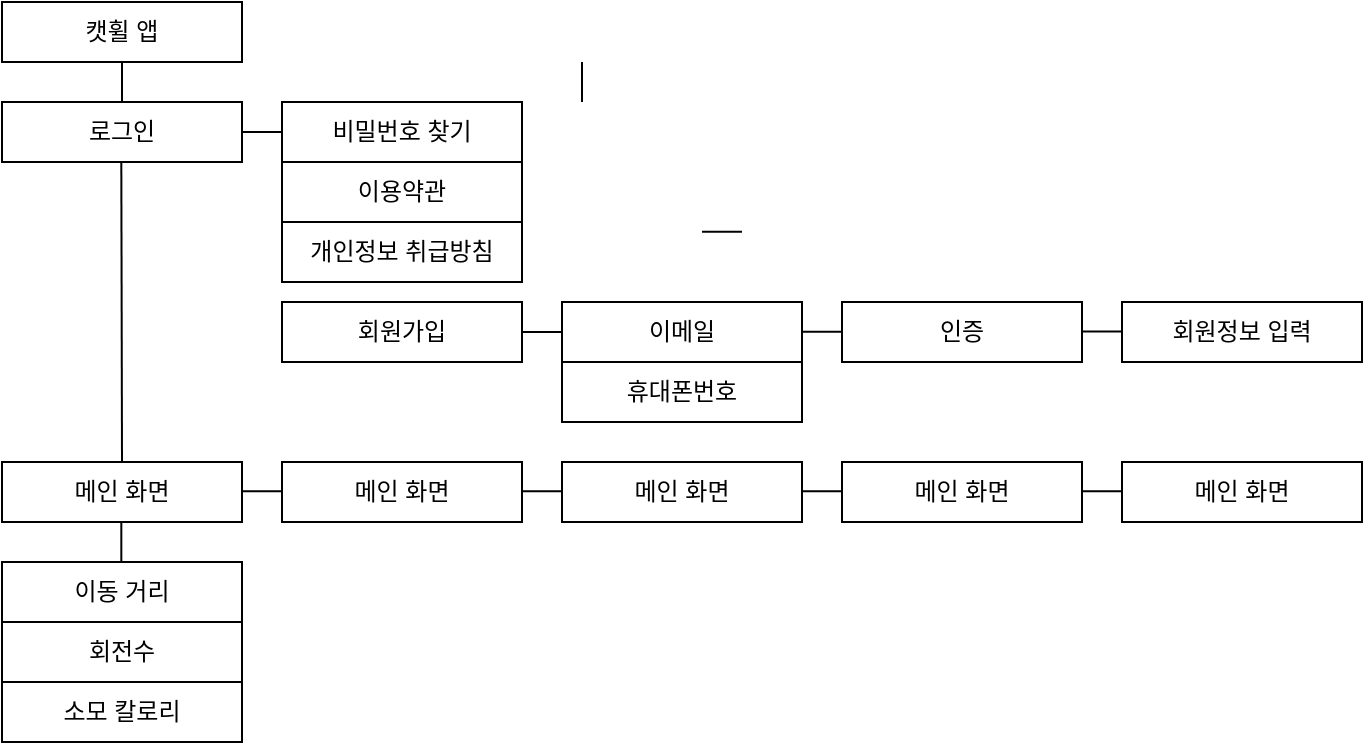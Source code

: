 <mxfile version="21.6.8" type="github">
  <diagram name="페이지-1" id="jEqTV79KLIluIE3mg7o3">
    <mxGraphModel dx="1195" dy="632" grid="1" gridSize="10" guides="1" tooltips="1" connect="1" arrows="1" fold="1" page="1" pageScale="1" pageWidth="827" pageHeight="1169" math="0" shadow="0">
      <root>
        <mxCell id="0" />
        <mxCell id="1" parent="0" />
        <mxCell id="sRAHWQgxMoqwBvq5ufu7-1" value="캣휠 앱" style="rounded=0;whiteSpace=wrap;html=1;" vertex="1" parent="1">
          <mxGeometry x="90" y="50" width="120" height="30" as="geometry" />
        </mxCell>
        <mxCell id="sRAHWQgxMoqwBvq5ufu7-2" value="로그인" style="rounded=0;whiteSpace=wrap;html=1;" vertex="1" parent="1">
          <mxGeometry x="90" y="100" width="120" height="30" as="geometry" />
        </mxCell>
        <mxCell id="sRAHWQgxMoqwBvq5ufu7-3" value="" style="endArrow=none;html=1;rounded=0;entryX=0.5;entryY=1;entryDx=0;entryDy=0;exitX=0.5;exitY=0;exitDx=0;exitDy=0;" edge="1" parent="1" source="sRAHWQgxMoqwBvq5ufu7-2" target="sRAHWQgxMoqwBvq5ufu7-1">
          <mxGeometry width="50" height="50" relative="1" as="geometry">
            <mxPoint x="390" y="420" as="sourcePoint" />
            <mxPoint x="440" y="370" as="targetPoint" />
          </mxGeometry>
        </mxCell>
        <mxCell id="sRAHWQgxMoqwBvq5ufu7-4" value="메인 화면" style="rounded=0;whiteSpace=wrap;html=1;" vertex="1" parent="1">
          <mxGeometry x="90" y="280" width="120" height="30" as="geometry" />
        </mxCell>
        <mxCell id="sRAHWQgxMoqwBvq5ufu7-5" value="비밀번호 찾기" style="rounded=0;whiteSpace=wrap;html=1;" vertex="1" parent="1">
          <mxGeometry x="230" y="100" width="120" height="30" as="geometry" />
        </mxCell>
        <mxCell id="sRAHWQgxMoqwBvq5ufu7-8" value="" style="endArrow=none;html=1;rounded=0;entryX=1;entryY=0.5;entryDx=0;entryDy=0;" edge="1" parent="1" target="sRAHWQgxMoqwBvq5ufu7-2">
          <mxGeometry width="50" height="50" relative="1" as="geometry">
            <mxPoint x="230" y="115" as="sourcePoint" />
            <mxPoint x="280" y="210" as="targetPoint" />
          </mxGeometry>
        </mxCell>
        <mxCell id="sRAHWQgxMoqwBvq5ufu7-9" value="이용약관" style="rounded=0;whiteSpace=wrap;html=1;" vertex="1" parent="1">
          <mxGeometry x="230" y="130" width="120" height="30" as="geometry" />
        </mxCell>
        <mxCell id="sRAHWQgxMoqwBvq5ufu7-10" value="개인정보 취급방침" style="rounded=0;whiteSpace=wrap;html=1;" vertex="1" parent="1">
          <mxGeometry x="230" y="160" width="120" height="30" as="geometry" />
        </mxCell>
        <mxCell id="sRAHWQgxMoqwBvq5ufu7-11" value="회원가입" style="rounded=0;whiteSpace=wrap;html=1;" vertex="1" parent="1">
          <mxGeometry x="230" y="200" width="120" height="30" as="geometry" />
        </mxCell>
        <mxCell id="sRAHWQgxMoqwBvq5ufu7-12" value="이메일" style="rounded=0;whiteSpace=wrap;html=1;" vertex="1" parent="1">
          <mxGeometry x="370" y="200" width="120" height="30" as="geometry" />
        </mxCell>
        <mxCell id="sRAHWQgxMoqwBvq5ufu7-14" value="" style="endArrow=none;html=1;rounded=0;entryX=1;entryY=0.5;entryDx=0;entryDy=0;exitX=0;exitY=0.5;exitDx=0;exitDy=0;" edge="1" parent="1" source="sRAHWQgxMoqwBvq5ufu7-12" target="sRAHWQgxMoqwBvq5ufu7-11">
          <mxGeometry width="50" height="50" relative="1" as="geometry">
            <mxPoint x="370" y="214.8" as="sourcePoint" />
            <mxPoint x="350" y="214.8" as="targetPoint" />
          </mxGeometry>
        </mxCell>
        <mxCell id="sRAHWQgxMoqwBvq5ufu7-15" value="휴대폰번호" style="rounded=0;whiteSpace=wrap;html=1;" vertex="1" parent="1">
          <mxGeometry x="370" y="230" width="120" height="30" as="geometry" />
        </mxCell>
        <mxCell id="sRAHWQgxMoqwBvq5ufu7-16" value="인증" style="rounded=0;whiteSpace=wrap;html=1;" vertex="1" parent="1">
          <mxGeometry x="510" y="200" width="120" height="30" as="geometry" />
        </mxCell>
        <mxCell id="sRAHWQgxMoqwBvq5ufu7-17" value="" style="endArrow=none;html=1;rounded=0;entryX=1;entryY=0.5;entryDx=0;entryDy=0;exitX=0;exitY=0.5;exitDx=0;exitDy=0;" edge="1" parent="1">
          <mxGeometry width="50" height="50" relative="1" as="geometry">
            <mxPoint x="460" y="164.83" as="sourcePoint" />
            <mxPoint x="440" y="164.83" as="targetPoint" />
          </mxGeometry>
        </mxCell>
        <mxCell id="sRAHWQgxMoqwBvq5ufu7-18" value="" style="endArrow=none;html=1;rounded=0;entryX=1;entryY=0.5;entryDx=0;entryDy=0;exitX=0;exitY=0.5;exitDx=0;exitDy=0;" edge="1" parent="1">
          <mxGeometry width="50" height="50" relative="1" as="geometry">
            <mxPoint x="510" y="214.83" as="sourcePoint" />
            <mxPoint x="490" y="214.83" as="targetPoint" />
          </mxGeometry>
        </mxCell>
        <mxCell id="sRAHWQgxMoqwBvq5ufu7-19" value="" style="endArrow=none;html=1;rounded=0;entryX=1;entryY=0.5;entryDx=0;entryDy=0;exitX=0;exitY=0.5;exitDx=0;exitDy=0;" edge="1" parent="1">
          <mxGeometry width="50" height="50" relative="1" as="geometry">
            <mxPoint x="650" y="214.71" as="sourcePoint" />
            <mxPoint x="630" y="214.71" as="targetPoint" />
          </mxGeometry>
        </mxCell>
        <mxCell id="sRAHWQgxMoqwBvq5ufu7-20" value="회원정보 입력" style="rounded=0;whiteSpace=wrap;html=1;" vertex="1" parent="1">
          <mxGeometry x="650" y="200" width="120" height="30" as="geometry" />
        </mxCell>
        <mxCell id="sRAHWQgxMoqwBvq5ufu7-21" value="" style="endArrow=none;html=1;rounded=0;entryX=0.5;entryY=1;entryDx=0;entryDy=0;exitX=0.5;exitY=0;exitDx=0;exitDy=0;" edge="1" parent="1">
          <mxGeometry width="50" height="50" relative="1" as="geometry">
            <mxPoint x="380" y="100" as="sourcePoint" />
            <mxPoint x="380" y="80" as="targetPoint" />
          </mxGeometry>
        </mxCell>
        <mxCell id="sRAHWQgxMoqwBvq5ufu7-22" value="" style="endArrow=none;html=1;rounded=0;entryX=0.5;entryY=1;entryDx=0;entryDy=0;exitX=0.5;exitY=0;exitDx=0;exitDy=0;" edge="1" parent="1" source="sRAHWQgxMoqwBvq5ufu7-4">
          <mxGeometry width="50" height="50" relative="1" as="geometry">
            <mxPoint x="149.66" y="150" as="sourcePoint" />
            <mxPoint x="149.66" y="130" as="targetPoint" />
          </mxGeometry>
        </mxCell>
        <mxCell id="sRAHWQgxMoqwBvq5ufu7-23" value="" style="endArrow=none;html=1;rounded=0;entryX=0.5;entryY=1;entryDx=0;entryDy=0;exitX=0.5;exitY=0;exitDx=0;exitDy=0;" edge="1" parent="1">
          <mxGeometry width="50" height="50" relative="1" as="geometry">
            <mxPoint x="149.66" y="330" as="sourcePoint" />
            <mxPoint x="149.66" y="310" as="targetPoint" />
          </mxGeometry>
        </mxCell>
        <mxCell id="sRAHWQgxMoqwBvq5ufu7-24" value="이동 거리" style="rounded=0;whiteSpace=wrap;html=1;" vertex="1" parent="1">
          <mxGeometry x="90" y="330" width="120" height="30" as="geometry" />
        </mxCell>
        <mxCell id="sRAHWQgxMoqwBvq5ufu7-25" value="회전수" style="rounded=0;whiteSpace=wrap;html=1;" vertex="1" parent="1">
          <mxGeometry x="90" y="360" width="120" height="30" as="geometry" />
        </mxCell>
        <mxCell id="sRAHWQgxMoqwBvq5ufu7-26" value="소모 칼로리" style="rounded=0;whiteSpace=wrap;html=1;" vertex="1" parent="1">
          <mxGeometry x="90" y="390" width="120" height="30" as="geometry" />
        </mxCell>
        <mxCell id="sRAHWQgxMoqwBvq5ufu7-27" value="메인 화면" style="rounded=0;whiteSpace=wrap;html=1;" vertex="1" parent="1">
          <mxGeometry x="230" y="280" width="120" height="30" as="geometry" />
        </mxCell>
        <mxCell id="sRAHWQgxMoqwBvq5ufu7-28" value="" style="endArrow=none;html=1;rounded=0;entryX=1;entryY=0.5;entryDx=0;entryDy=0;exitX=0;exitY=0.5;exitDx=0;exitDy=0;" edge="1" parent="1">
          <mxGeometry width="50" height="50" relative="1" as="geometry">
            <mxPoint x="230" y="294.66" as="sourcePoint" />
            <mxPoint x="210" y="294.66" as="targetPoint" />
          </mxGeometry>
        </mxCell>
        <mxCell id="sRAHWQgxMoqwBvq5ufu7-29" value="" style="endArrow=none;html=1;rounded=0;entryX=1;entryY=0.5;entryDx=0;entryDy=0;exitX=0;exitY=0.5;exitDx=0;exitDy=0;" edge="1" parent="1">
          <mxGeometry width="50" height="50" relative="1" as="geometry">
            <mxPoint x="370" y="294.66" as="sourcePoint" />
            <mxPoint x="350" y="294.66" as="targetPoint" />
          </mxGeometry>
        </mxCell>
        <mxCell id="sRAHWQgxMoqwBvq5ufu7-30" value="메인 화면" style="rounded=0;whiteSpace=wrap;html=1;" vertex="1" parent="1">
          <mxGeometry x="370" y="280" width="120" height="30" as="geometry" />
        </mxCell>
        <mxCell id="sRAHWQgxMoqwBvq5ufu7-31" value="" style="endArrow=none;html=1;rounded=0;entryX=1;entryY=0.5;entryDx=0;entryDy=0;exitX=0;exitY=0.5;exitDx=0;exitDy=0;" edge="1" parent="1">
          <mxGeometry width="50" height="50" relative="1" as="geometry">
            <mxPoint x="510" y="294.66" as="sourcePoint" />
            <mxPoint x="490" y="294.66" as="targetPoint" />
          </mxGeometry>
        </mxCell>
        <mxCell id="sRAHWQgxMoqwBvq5ufu7-32" value="메인 화면" style="rounded=0;whiteSpace=wrap;html=1;" vertex="1" parent="1">
          <mxGeometry x="510" y="280" width="120" height="30" as="geometry" />
        </mxCell>
        <mxCell id="sRAHWQgxMoqwBvq5ufu7-33" value="" style="endArrow=none;html=1;rounded=0;entryX=1;entryY=0.5;entryDx=0;entryDy=0;exitX=0;exitY=0.5;exitDx=0;exitDy=0;" edge="1" parent="1">
          <mxGeometry width="50" height="50" relative="1" as="geometry">
            <mxPoint x="650" y="294.66" as="sourcePoint" />
            <mxPoint x="630" y="294.66" as="targetPoint" />
          </mxGeometry>
        </mxCell>
        <mxCell id="sRAHWQgxMoqwBvq5ufu7-34" value="메인 화면" style="rounded=0;whiteSpace=wrap;html=1;" vertex="1" parent="1">
          <mxGeometry x="650" y="280" width="120" height="30" as="geometry" />
        </mxCell>
      </root>
    </mxGraphModel>
  </diagram>
</mxfile>
